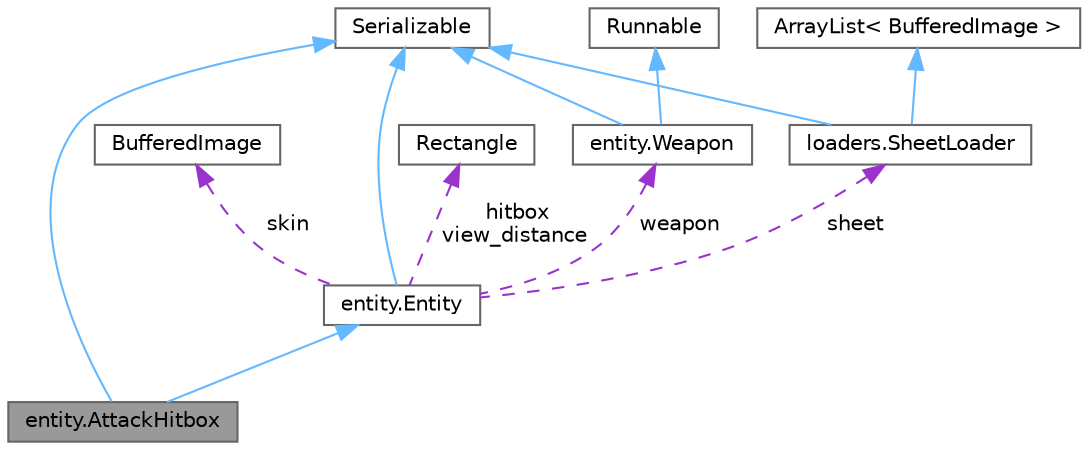 digraph "entity.AttackHitbox"
{
 // LATEX_PDF_SIZE
  bgcolor="transparent";
  edge [fontname=Helvetica,fontsize=10,labelfontname=Helvetica,labelfontsize=10];
  node [fontname=Helvetica,fontsize=10,shape=box,height=0.2,width=0.4];
  Node1 [label="entity.AttackHitbox",height=0.2,width=0.4,color="gray40", fillcolor="grey60", style="filled", fontcolor="black",tooltip=" "];
  Node2 -> Node1 [dir="back",color="steelblue1",style="solid"];
  Node2 [label="entity.Entity",height=0.2,width=0.4,color="gray40", fillcolor="white", style="filled",URL="$classentity_1_1_entity.html",tooltip=" "];
  Node3 -> Node2 [dir="back",color="steelblue1",style="solid"];
  Node3 [label="Serializable",height=0.2,width=0.4,color="gray40", fillcolor="white", style="filled",tooltip=" "];
  Node4 -> Node2 [dir="back",color="darkorchid3",style="dashed",label=" hitbox\nview_distance" ];
  Node4 [label="Rectangle",height=0.2,width=0.4,color="gray40", fillcolor="white", style="filled",tooltip=" "];
  Node5 -> Node2 [dir="back",color="darkorchid3",style="dashed",label=" sheet" ];
  Node5 [label="loaders.SheetLoader",height=0.2,width=0.4,color="gray40", fillcolor="white", style="filled",URL="$classloaders_1_1_sheet_loader.html",tooltip=" "];
  Node6 -> Node5 [dir="back",color="steelblue1",style="solid"];
  Node6 [label="ArrayList\< BufferedImage \>",height=0.2,width=0.4,color="gray40", fillcolor="white", style="filled",tooltip=" "];
  Node3 -> Node5 [dir="back",color="steelblue1",style="solid"];
  Node7 -> Node2 [dir="back",color="darkorchid3",style="dashed",label=" skin" ];
  Node7 [label="BufferedImage",height=0.2,width=0.4,color="gray40", fillcolor="white", style="filled",tooltip=" "];
  Node8 -> Node2 [dir="back",color="darkorchid3",style="dashed",label=" weapon" ];
  Node8 [label="entity.Weapon",height=0.2,width=0.4,color="gray40", fillcolor="white", style="filled",URL="$classentity_1_1_weapon.html",tooltip=" "];
  Node9 -> Node8 [dir="back",color="steelblue1",style="solid"];
  Node9 [label="Runnable",height=0.2,width=0.4,color="gray40", fillcolor="white", style="filled",tooltip=" "];
  Node3 -> Node8 [dir="back",color="steelblue1",style="solid"];
  Node3 -> Node1 [dir="back",color="steelblue1",style="solid"];
}
